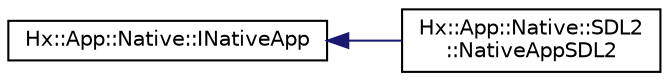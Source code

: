 digraph "Graphical Class Hierarchy"
{
  edge [fontname="Helvetica",fontsize="10",labelfontname="Helvetica",labelfontsize="10"];
  node [fontname="Helvetica",fontsize="10",shape=record];
  rankdir="LR";
  Node0 [label="Hx::App::Native::INativeApp",height=0.2,width=0.4,color="black", fillcolor="white", style="filled",URL="$structHx_1_1App_1_1Native_1_1INativeApp.html"];
  Node0 -> Node1 [dir="back",color="midnightblue",fontsize="10",style="solid",fontname="Helvetica"];
  Node1 [label="Hx::App::Native::SDL2\l::NativeAppSDL2",height=0.2,width=0.4,color="black", fillcolor="white", style="filled",URL="$classHx_1_1App_1_1Native_1_1SDL2_1_1NativeAppSDL2.html"];
}
